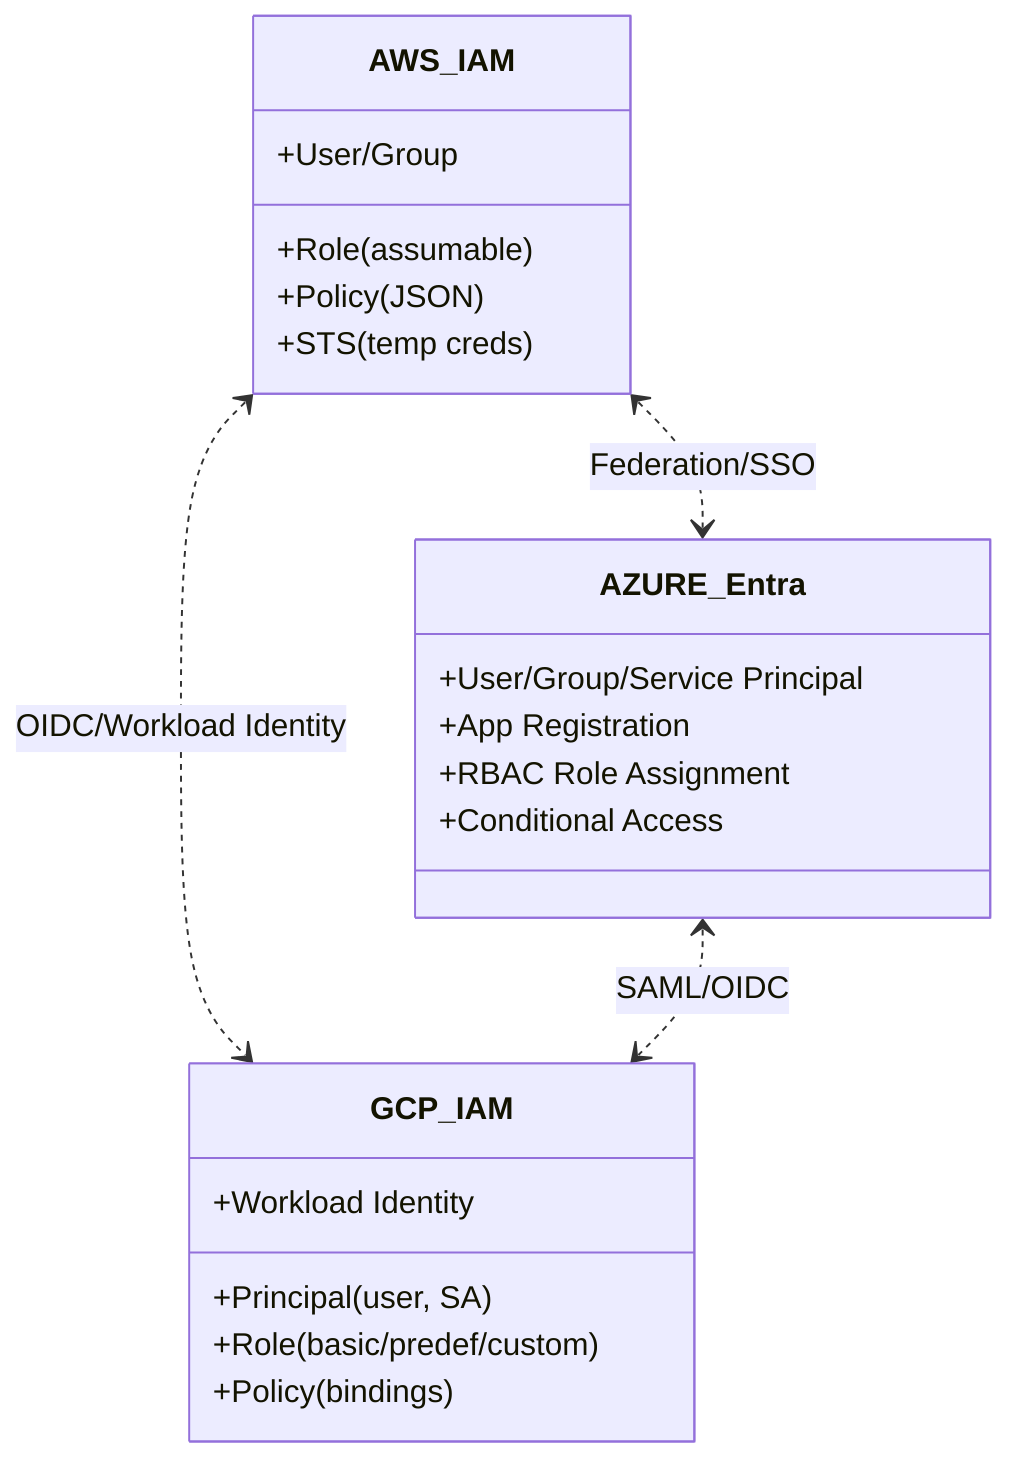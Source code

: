 %% Compare IAM models side-by-side
classDiagram
  class AWS_IAM {
    +User/Group
    +Role (assumable)
    +Policy (JSON)
    +STS (temp creds)
  }
  class AZURE_Entra {
    +User/Group/Service Principal
    +App Registration
    +RBAC Role Assignment
    +Conditional Access
  }
  class GCP_IAM {
    +Principal (user, SA)
    +Role (basic/predef/custom)
    +Policy (bindings)
    +Workload Identity
  }
  AWS_IAM <..> AZURE_Entra : Federation/SSO
  AWS_IAM <..> GCP_IAM : OIDC/Workload Identity
  AZURE_Entra <..> GCP_IAM : SAML/OIDC